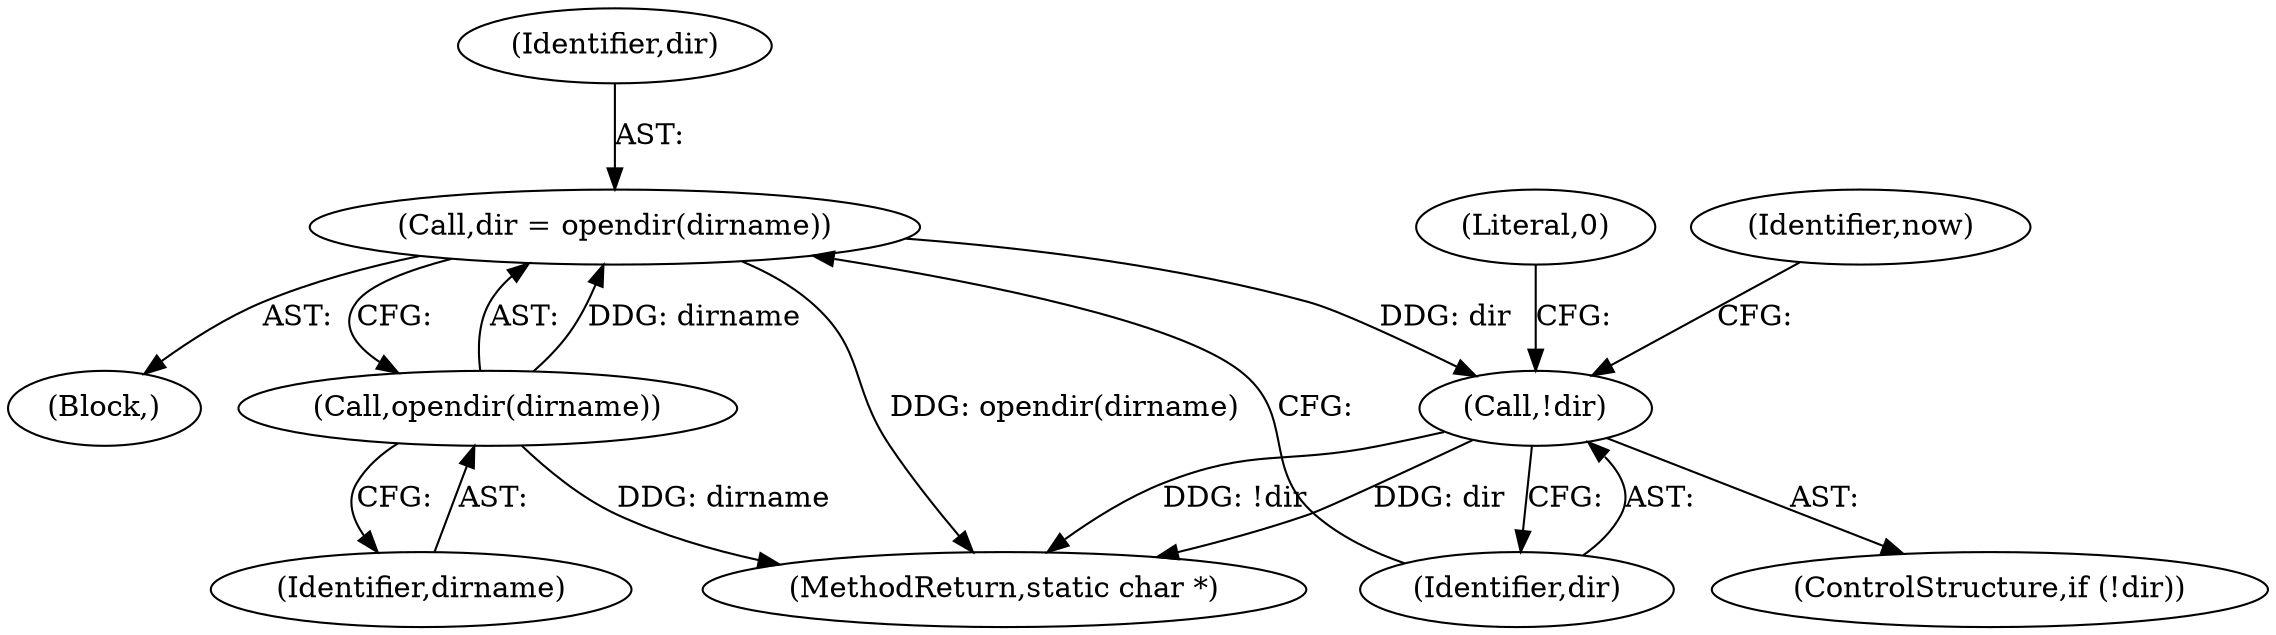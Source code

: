 digraph "0_php_25e8fcc88fa20dc9d4c47184471003f436927cde@API" {
"1000484" [label="(Call,dir = opendir(dirname))"];
"1000486" [label="(Call,opendir(dirname))"];
"1000489" [label="(Call,!dir)"];
"1000485" [label="(Identifier,dir)"];
"1000490" [label="(Identifier,dir)"];
"1000493" [label="(Literal,0)"];
"1000496" [label="(Identifier,now)"];
"1000504" [label="(MethodReturn,static char *)"];
"1000484" [label="(Call,dir = opendir(dirname))"];
"1000466" [label="(Block,)"];
"1000487" [label="(Identifier,dirname)"];
"1000489" [label="(Call,!dir)"];
"1000486" [label="(Call,opendir(dirname))"];
"1000488" [label="(ControlStructure,if (!dir))"];
"1000484" -> "1000466"  [label="AST: "];
"1000484" -> "1000486"  [label="CFG: "];
"1000485" -> "1000484"  [label="AST: "];
"1000486" -> "1000484"  [label="AST: "];
"1000490" -> "1000484"  [label="CFG: "];
"1000484" -> "1000504"  [label="DDG: opendir(dirname)"];
"1000486" -> "1000484"  [label="DDG: dirname"];
"1000484" -> "1000489"  [label="DDG: dir"];
"1000486" -> "1000487"  [label="CFG: "];
"1000487" -> "1000486"  [label="AST: "];
"1000486" -> "1000504"  [label="DDG: dirname"];
"1000489" -> "1000488"  [label="AST: "];
"1000489" -> "1000490"  [label="CFG: "];
"1000490" -> "1000489"  [label="AST: "];
"1000493" -> "1000489"  [label="CFG: "];
"1000496" -> "1000489"  [label="CFG: "];
"1000489" -> "1000504"  [label="DDG: !dir"];
"1000489" -> "1000504"  [label="DDG: dir"];
}
